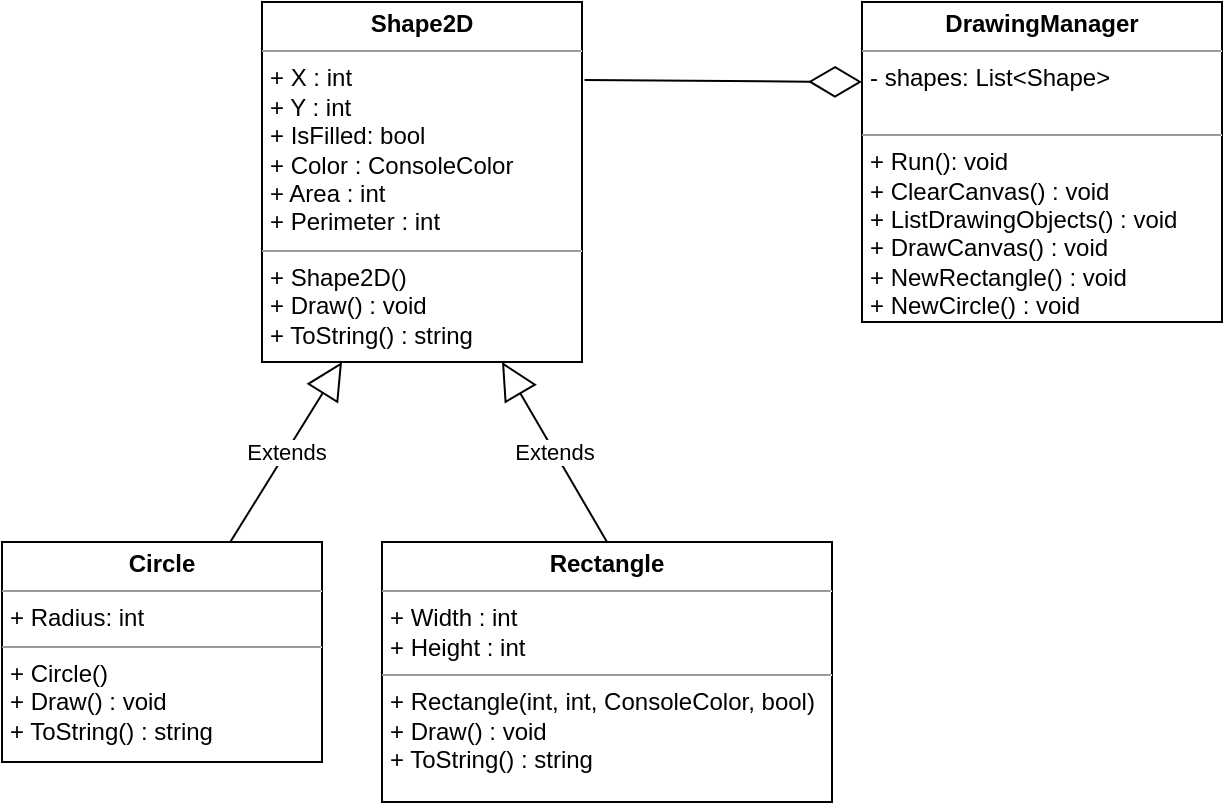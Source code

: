 <mxfile version="13.7.9" type="device"><diagram id="JpP16OOPORJfe6S0maEh" name="Page-1"><mxGraphModel dx="1022" dy="497" grid="1" gridSize="10" guides="1" tooltips="1" connect="1" arrows="1" fold="1" page="1" pageScale="1" pageWidth="850" pageHeight="1100" math="0" shadow="0"><root><mxCell id="0"/><mxCell id="1" parent="0"/><mxCell id="0XC4W-NSH5gTgvWAnOYZ-7" value="" style="endArrow=diamondThin;endFill=0;endSize=24;html=1;entryX=0;entryY=0.25;entryDx=0;entryDy=0;exitX=1.008;exitY=0.217;exitDx=0;exitDy=0;exitPerimeter=0;" parent="1" source="0XC4W-NSH5gTgvWAnOYZ-8" target="0XC4W-NSH5gTgvWAnOYZ-13" edge="1"><mxGeometry width="160" relative="1" as="geometry"><mxPoint x="310" y="60" as="sourcePoint"/><mxPoint x="500" y="60" as="targetPoint"/></mxGeometry></mxCell><mxCell id="0XC4W-NSH5gTgvWAnOYZ-8" value="&lt;p style=&quot;margin: 0px ; margin-top: 4px ; text-align: center&quot;&gt;&lt;b&gt;Shape2D&lt;/b&gt;&lt;/p&gt;&lt;hr size=&quot;1&quot;&gt;&lt;p style=&quot;margin: 0px ; margin-left: 4px&quot;&gt;+ X : int&lt;/p&gt;&lt;p style=&quot;margin: 0px ; margin-left: 4px&quot;&gt;+ Y : int&lt;/p&gt;&lt;p style=&quot;margin: 0px ; margin-left: 4px&quot;&gt;+ IsFilled: bool&lt;/p&gt;&lt;p style=&quot;margin: 0px ; margin-left: 4px&quot;&gt;+ Color : ConsoleColor&lt;/p&gt;&lt;p style=&quot;margin: 0px ; margin-left: 4px&quot;&gt;+ Area : int&lt;/p&gt;&lt;p style=&quot;margin: 0px ; margin-left: 4px&quot;&gt;+ Perimeter : int&lt;/p&gt;&lt;hr size=&quot;1&quot;&gt;&lt;p style=&quot;margin: 0px ; margin-left: 4px&quot;&gt;+ Shape2D()&lt;/p&gt;&lt;p style=&quot;margin: 0px ; margin-left: 4px&quot;&gt;+ Draw() : void&lt;/p&gt;&lt;p style=&quot;margin: 0px ; margin-left: 4px&quot;&gt;+ ToString() : string&lt;/p&gt;" style="verticalAlign=top;align=left;overflow=fill;fontSize=12;fontFamily=Helvetica;html=1;" parent="1" vertex="1"><mxGeometry x="180" y="20" width="160" height="180" as="geometry"/></mxCell><mxCell id="0XC4W-NSH5gTgvWAnOYZ-9" value="&lt;p style=&quot;margin: 0px ; margin-top: 4px ; text-align: center&quot;&gt;&lt;b&gt;Circle&lt;/b&gt;&lt;/p&gt;&lt;hr size=&quot;1&quot;&gt;&lt;p style=&quot;margin: 0px ; margin-left: 4px&quot;&gt;+ Radius: int&lt;/p&gt;&lt;hr size=&quot;1&quot;&gt;&lt;p style=&quot;margin: 0px ; margin-left: 4px&quot;&gt;+ Circle()&lt;/p&gt;&lt;p style=&quot;margin: 0px ; margin-left: 4px&quot;&gt;+ Draw() : void&lt;/p&gt;&lt;p style=&quot;margin: 0px ; margin-left: 4px&quot;&gt;+ ToString() : string&lt;/p&gt;&lt;p style=&quot;margin: 0px ; margin-left: 4px&quot;&gt;&lt;br&gt;&lt;/p&gt;" style="verticalAlign=top;align=left;overflow=fill;fontSize=12;fontFamily=Helvetica;html=1;" parent="1" vertex="1"><mxGeometry x="50" y="290" width="160" height="110" as="geometry"/></mxCell><mxCell id="0XC4W-NSH5gTgvWAnOYZ-10" value="Extends" style="endArrow=block;endSize=16;endFill=0;html=1;entryX=0.25;entryY=1;entryDx=0;entryDy=0;" parent="1" source="0XC4W-NSH5gTgvWAnOYZ-9" target="0XC4W-NSH5gTgvWAnOYZ-8" edge="1"><mxGeometry width="160" relative="1" as="geometry"><mxPoint x="20" y="400" as="sourcePoint"/><mxPoint x="180" y="400" as="targetPoint"/></mxGeometry></mxCell><mxCell id="0XC4W-NSH5gTgvWAnOYZ-11" value="&lt;p style=&quot;margin: 0px ; margin-top: 4px ; text-align: center&quot;&gt;&lt;b&gt;Rectangle&lt;/b&gt;&lt;/p&gt;&lt;hr size=&quot;1&quot;&gt;&lt;p style=&quot;margin: 0px ; margin-left: 4px&quot;&gt;+ Width : int&lt;/p&gt;&lt;p style=&quot;margin: 0px ; margin-left: 4px&quot;&gt;+ Height : int&lt;/p&gt;&lt;hr size=&quot;1&quot;&gt;&lt;p style=&quot;margin: 0px ; margin-left: 4px&quot;&gt;+ Rectangle(int, int, ConsoleColor, bool)&lt;/p&gt;&lt;p style=&quot;margin: 0px ; margin-left: 4px&quot;&gt;+ Draw() : void&lt;/p&gt;&lt;p style=&quot;margin: 0px ; margin-left: 4px&quot;&gt;+ ToString() : string&lt;/p&gt;" style="verticalAlign=top;align=left;overflow=fill;fontSize=12;fontFamily=Helvetica;html=1;" parent="1" vertex="1"><mxGeometry x="240" y="290" width="225" height="130" as="geometry"/></mxCell><mxCell id="0XC4W-NSH5gTgvWAnOYZ-12" value="Extends" style="endArrow=block;endSize=16;endFill=0;html=1;exitX=0.5;exitY=0;exitDx=0;exitDy=0;entryX=0.75;entryY=1;entryDx=0;entryDy=0;" parent="1" source="0XC4W-NSH5gTgvWAnOYZ-11" target="0XC4W-NSH5gTgvWAnOYZ-8" edge="1"><mxGeometry width="160" relative="1" as="geometry"><mxPoint x="110" y="300" as="sourcePoint"/><mxPoint x="100" y="180" as="targetPoint"/></mxGeometry></mxCell><mxCell id="0XC4W-NSH5gTgvWAnOYZ-13" value="&lt;p style=&quot;margin: 0px ; margin-top: 4px ; text-align: center&quot;&gt;&lt;b&gt;DrawingManager&lt;/b&gt;&lt;/p&gt;&lt;hr size=&quot;1&quot;&gt;&lt;p style=&quot;margin: 0px ; margin-left: 4px&quot;&gt;- shapes: List&amp;lt;Shape&amp;gt;&lt;/p&gt;&lt;p style=&quot;margin: 0px ; margin-left: 4px&quot;&gt;&lt;br&gt;&lt;/p&gt;&lt;hr size=&quot;1&quot;&gt;&lt;p style=&quot;margin: 0px ; margin-left: 4px&quot;&gt;+ Run(): void&lt;/p&gt;&lt;p style=&quot;margin: 0px ; margin-left: 4px&quot;&gt;+ ClearCanvas() : void&lt;/p&gt;&lt;p style=&quot;margin: 0px ; margin-left: 4px&quot;&gt;+ ListDrawingObjects() : void&lt;/p&gt;&lt;p style=&quot;margin: 0px ; margin-left: 4px&quot;&gt;+ DrawCanvas() : void&lt;/p&gt;&lt;p style=&quot;margin: 0px ; margin-left: 4px&quot;&gt;+ NewRectangle() : void&lt;/p&gt;&lt;p style=&quot;margin: 0px ; margin-left: 4px&quot;&gt;+ NewCircle() : void&lt;/p&gt;" style="verticalAlign=top;align=left;overflow=fill;fontSize=12;fontFamily=Helvetica;html=1;" parent="1" vertex="1"><mxGeometry x="480" y="20" width="180" height="160" as="geometry"/></mxCell></root></mxGraphModel></diagram></mxfile>